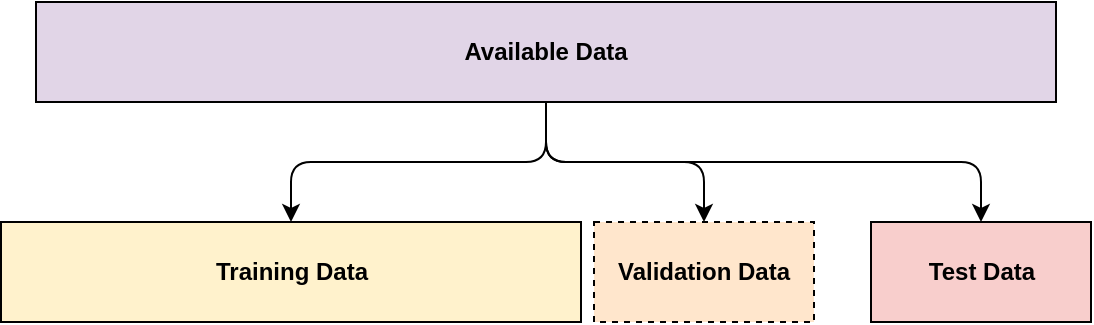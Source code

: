 <mxfile version="12.3.2" type="device" pages="1"><diagram id="x4fCpPEqxCmI1b3Bmjr0" name="Page-1"><mxGraphModel dx="1086" dy="806" grid="1" gridSize="10" guides="1" tooltips="1" connect="1" arrows="1" fold="1" page="1" pageScale="1" pageWidth="1169" pageHeight="827" math="0" shadow="0"><root><mxCell id="0"/><mxCell id="1" parent="0"/><mxCell id="ah88x502-fywKwMcB9j8-1" value="Training Data" style="rounded=0;whiteSpace=wrap;html=1;fillColor=#fff2cc;strokeColor=#000000;fontStyle=1" parent="1" vertex="1"><mxGeometry x="167.5" y="350" width="290" height="50" as="geometry"/></mxCell><mxCell id="ah88x502-fywKwMcB9j8-2" value="Test Data" style="rounded=0;whiteSpace=wrap;html=1;fillColor=#f8cecc;strokeColor=#000000;fontStyle=1" parent="1" vertex="1"><mxGeometry x="602.5" y="350" width="110" height="50" as="geometry"/></mxCell><mxCell id="ah88x502-fywKwMcB9j8-4" value="Validation Data" style="rounded=0;whiteSpace=wrap;html=1;fillColor=#ffe6cc;strokeColor=#000000;fontStyle=1;dashed=1;" parent="1" vertex="1"><mxGeometry x="464" y="350" width="110" height="50" as="geometry"/></mxCell><mxCell id="ah88x502-fywKwMcB9j8-12" style="edgeStyle=orthogonalEdgeStyle;rounded=1;orthogonalLoop=1;jettySize=auto;html=1;exitX=0.5;exitY=1;exitDx=0;exitDy=0;" parent="1" source="ah88x502-fywKwMcB9j8-10" target="ah88x502-fywKwMcB9j8-1" edge="1"><mxGeometry relative="1" as="geometry"/></mxCell><mxCell id="ah88x502-fywKwMcB9j8-13" style="edgeStyle=orthogonalEdgeStyle;rounded=1;orthogonalLoop=1;jettySize=auto;html=1;entryX=0.5;entryY=0;entryDx=0;entryDy=0;exitX=0.5;exitY=1;exitDx=0;exitDy=0;" parent="1" source="ah88x502-fywKwMcB9j8-10" target="ah88x502-fywKwMcB9j8-4" edge="1"><mxGeometry relative="1" as="geometry"><mxPoint x="520" y="310" as="sourcePoint"/></mxGeometry></mxCell><mxCell id="ah88x502-fywKwMcB9j8-14" style="edgeStyle=orthogonalEdgeStyle;rounded=1;orthogonalLoop=1;jettySize=auto;html=1;exitX=0.5;exitY=1;exitDx=0;exitDy=0;" parent="1" source="ah88x502-fywKwMcB9j8-10" target="ah88x502-fywKwMcB9j8-2" edge="1"><mxGeometry relative="1" as="geometry"/></mxCell><mxCell id="ah88x502-fywKwMcB9j8-10" value="&lt;b&gt;Available Data&lt;/b&gt;" style="rounded=0;whiteSpace=wrap;html=1;strokeColor=#000000;fillColor=#e1d5e7;" parent="1" vertex="1"><mxGeometry x="185" y="240" width="510" height="50" as="geometry"/></mxCell></root></mxGraphModel></diagram></mxfile>